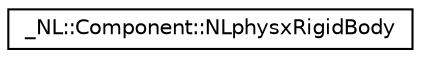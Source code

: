 digraph "Graphical Class Hierarchy"
{
  edge [fontname="Helvetica",fontsize="10",labelfontname="Helvetica",labelfontsize="10"];
  node [fontname="Helvetica",fontsize="10",shape=record];
  rankdir="LR";
  Node0 [label="_NL::Component::NLphysxRigidBody",height=0.2,width=0.4,color="black", fillcolor="white", style="filled",URL="$class___n_l_1_1_component_1_1_n_lphysx_rigid_body.html"];
}
